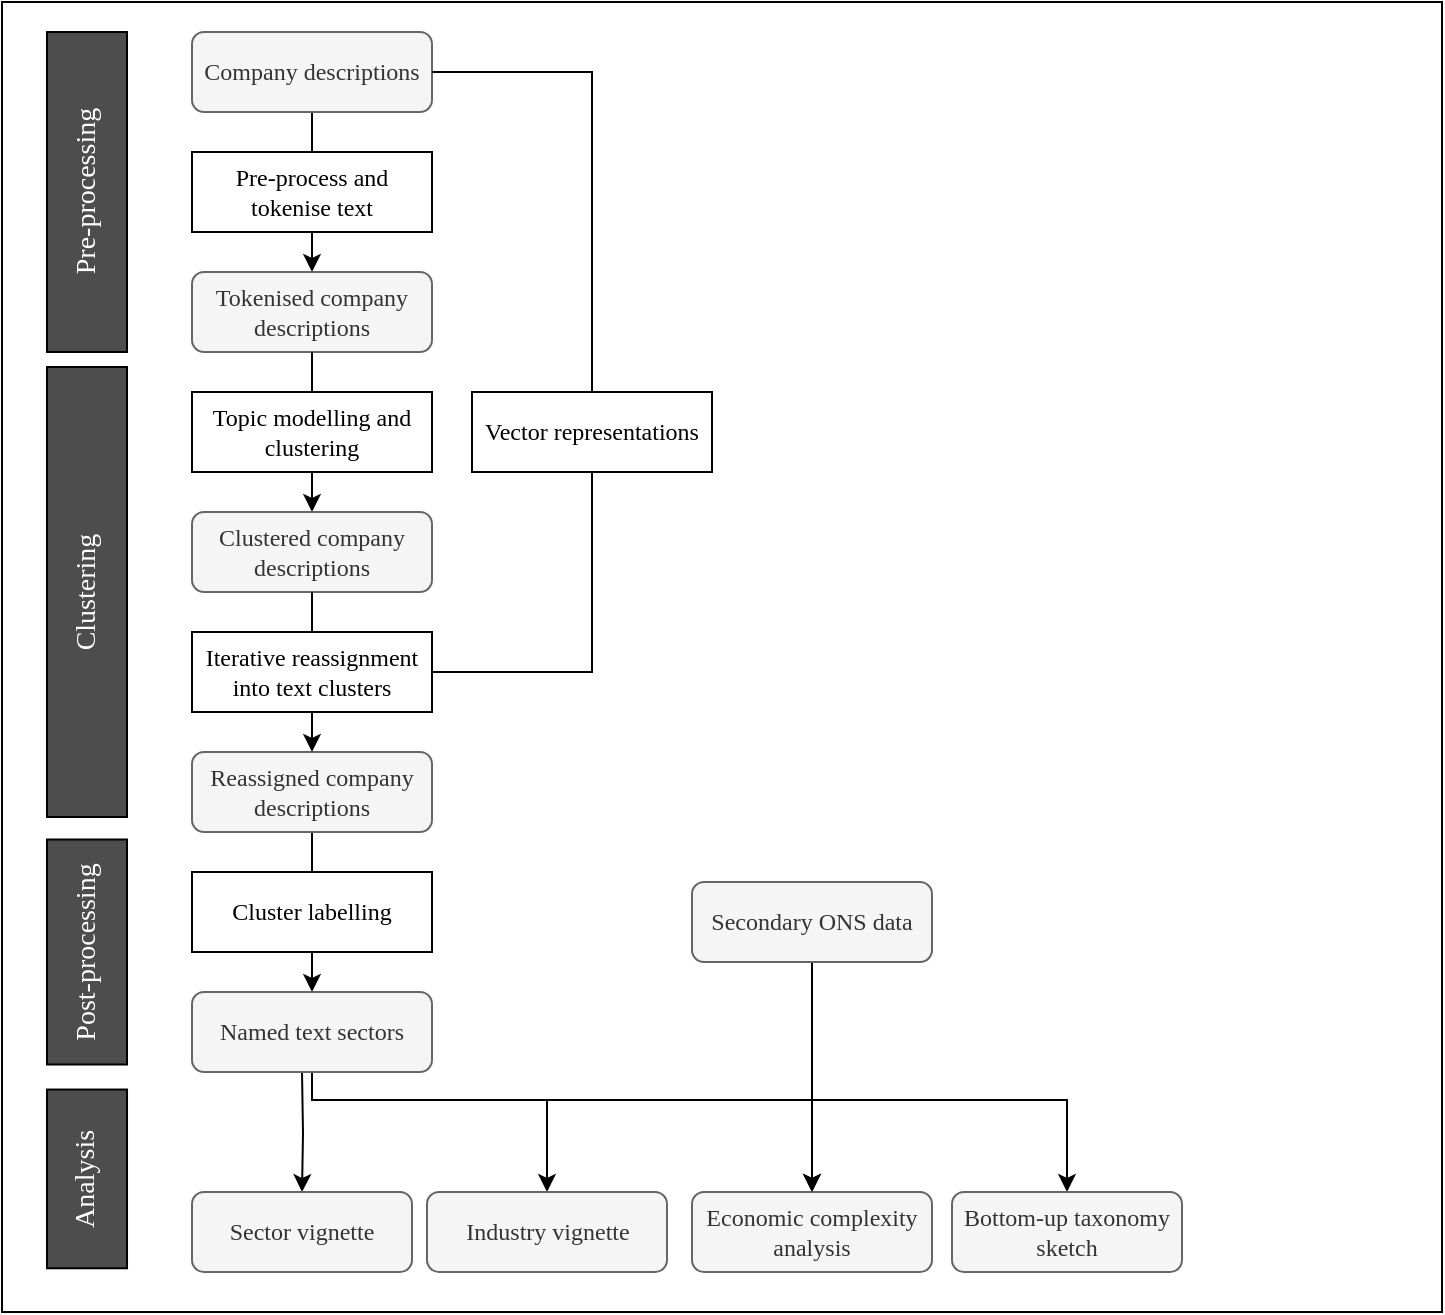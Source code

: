 <mxfile version="13.3.5" type="device"><diagram id="Ke6gVfEqxMlP0UCsoi6i" name="Page-1"><mxGraphModel dx="1106" dy="997" grid="1" gridSize="10" guides="1" tooltips="1" connect="1" arrows="1" fold="1" page="1" pageScale="1" pageWidth="827" pageHeight="1169" math="0" shadow="0"><root><mxCell id="0"/><mxCell id="1" parent="0"/><mxCell id="h5LmkTC7bNtDYhyj33zF-37" value="" style="rounded=0;whiteSpace=wrap;html=1;fillColor=none;" parent="1" vertex="1"><mxGeometry x="90" y="105" width="720" height="655" as="geometry"/></mxCell><mxCell id="R1tgajrasuv8HbhAA_gq-3" style="edgeStyle=orthogonalEdgeStyle;rounded=0;orthogonalLoop=1;jettySize=auto;html=1;exitX=0.5;exitY=1;exitDx=0;exitDy=0;entryX=0.5;entryY=0;entryDx=0;entryDy=0;fontFamily=Times New Roman;" parent="1" source="R1tgajrasuv8HbhAA_gq-1" edge="1"><mxGeometry relative="1" as="geometry"><mxPoint x="245" y="240" as="targetPoint"/></mxGeometry></mxCell><mxCell id="R1tgajrasuv8HbhAA_gq-1" value="Company descriptions" style="rounded=1;whiteSpace=wrap;html=1;fillColor=#f5f5f5;strokeColor=#666666;fontColor=#333333;fontFamily=Times New Roman;" parent="1" vertex="1"><mxGeometry x="185" y="120" width="120" height="40" as="geometry"/></mxCell><mxCell id="R1tgajrasuv8HbhAA_gq-20" value="Pre-process and tokenise text" style="rounded=0;whiteSpace=wrap;html=1;fontFamily=Times New Roman;" parent="1" vertex="1"><mxGeometry x="185" y="180" width="120" height="40" as="geometry"/></mxCell><mxCell id="R1tgajrasuv8HbhAA_gq-40" value="&lt;font color=&quot;#ffffff&quot; style=&quot;font-size: 14px;&quot;&gt;Pre-processing&lt;/font&gt;" style="rounded=0;whiteSpace=wrap;html=1;fontFamily=Times New Roman;rotation=-90;fontSize=14;align=center;fillColor=#4D4D4D;" parent="1" vertex="1"><mxGeometry x="52.5" y="180" width="160" height="40" as="geometry"/></mxCell><mxCell id="R1tgajrasuv8HbhAA_gq-41" value="&lt;font color=&quot;#ffffff&quot; style=&quot;font-size: 14px&quot;&gt;Clustering&lt;/font&gt;" style="rounded=0;whiteSpace=wrap;html=1;fontFamily=Times New Roman;rotation=-90;fontSize=14;align=center;fillColor=#4D4D4D;" parent="1" vertex="1"><mxGeometry x="20" y="380" width="225" height="40" as="geometry"/></mxCell><mxCell id="R1tgajrasuv8HbhAA_gq-42" value="&lt;font color=&quot;#ffffff&quot; style=&quot;font-size: 14px;&quot;&gt;Post-processing&lt;br style=&quot;font-size: 14px;&quot;&gt;&lt;/font&gt;" style="rounded=0;whiteSpace=wrap;html=1;fontFamily=Times New Roman;rotation=-90;fontSize=14;align=center;fillColor=#4D4D4D;" parent="1" vertex="1"><mxGeometry x="76.25" y="560" width="112.5" height="40" as="geometry"/></mxCell><mxCell id="h5LmkTC7bNtDYhyj33zF-3" value="Tokenised company descriptions" style="rounded=1;whiteSpace=wrap;html=1;fillColor=#f5f5f5;strokeColor=#666666;fontColor=#333333;fontFamily=Times New Roman;" parent="1" vertex="1"><mxGeometry x="185" y="240" width="120" height="40" as="geometry"/></mxCell><mxCell id="h5LmkTC7bNtDYhyj33zF-5" style="edgeStyle=orthogonalEdgeStyle;rounded=0;orthogonalLoop=1;jettySize=auto;html=1;exitX=0.5;exitY=1;exitDx=0;exitDy=0;entryX=0.5;entryY=0;entryDx=0;entryDy=0;fontFamily=Times New Roman;" parent="1" source="h5LmkTC7bNtDYhyj33zF-3" target="h5LmkTC7bNtDYhyj33zF-6" edge="1"><mxGeometry relative="1" as="geometry"><mxPoint x="255" y="180" as="sourcePoint"/><mxPoint x="255" y="250" as="targetPoint"/></mxGeometry></mxCell><mxCell id="h5LmkTC7bNtDYhyj33zF-6" value="Clustered company descriptions" style="rounded=1;whiteSpace=wrap;html=1;fillColor=#f5f5f5;strokeColor=#666666;fontColor=#333333;fontFamily=Times New Roman;" parent="1" vertex="1"><mxGeometry x="185" y="360" width="120" height="40" as="geometry"/></mxCell><mxCell id="h5LmkTC7bNtDYhyj33zF-4" value="Topic modelling and clustering" style="rounded=0;whiteSpace=wrap;html=1;fontFamily=Times New Roman;" parent="1" vertex="1"><mxGeometry x="185" y="300" width="120" height="40" as="geometry"/></mxCell><mxCell id="h5LmkTC7bNtDYhyj33zF-24" style="edgeStyle=orthogonalEdgeStyle;rounded=0;orthogonalLoop=1;jettySize=auto;html=1;exitX=0.5;exitY=1;exitDx=0;exitDy=0;entryX=0.5;entryY=0;entryDx=0;entryDy=0;endArrow=classic;endFill=1;" parent="1" source="h5LmkTC7bNtDYhyj33zF-9" target="h5LmkTC7bNtDYhyj33zF-23" edge="1"><mxGeometry relative="1" as="geometry"/></mxCell><mxCell id="h5LmkTC7bNtDYhyj33zF-9" value="Reassigned company descriptions" style="rounded=1;whiteSpace=wrap;html=1;fillColor=#f5f5f5;strokeColor=#666666;fontColor=#333333;fontFamily=Times New Roman;" parent="1" vertex="1"><mxGeometry x="185" y="480" width="120" height="40" as="geometry"/></mxCell><mxCell id="h5LmkTC7bNtDYhyj33zF-12" style="edgeStyle=orthogonalEdgeStyle;rounded=0;orthogonalLoop=1;jettySize=auto;html=1;exitX=0.5;exitY=1;exitDx=0;exitDy=0;fontFamily=Times New Roman;" parent="1" source="h5LmkTC7bNtDYhyj33zF-6" target="h5LmkTC7bNtDYhyj33zF-9" edge="1"><mxGeometry relative="1" as="geometry"><mxPoint x="255" y="290" as="sourcePoint"/><mxPoint x="255" y="370" as="targetPoint"/></mxGeometry></mxCell><mxCell id="h5LmkTC7bNtDYhyj33zF-11" value="Iterative reassignment into text clusters" style="rounded=0;whiteSpace=wrap;html=1;fontFamily=Times New Roman;" parent="1" vertex="1"><mxGeometry x="185" y="420" width="120" height="40" as="geometry"/></mxCell><mxCell id="h5LmkTC7bNtDYhyj33zF-18" style="edgeStyle=orthogonalEdgeStyle;rounded=0;orthogonalLoop=1;jettySize=auto;html=1;exitX=0.5;exitY=1;exitDx=0;exitDy=0;entryX=1;entryY=0.5;entryDx=0;entryDy=0;endArrow=none;endFill=0;" parent="1" source="h5LmkTC7bNtDYhyj33zF-13" target="h5LmkTC7bNtDYhyj33zF-11" edge="1"><mxGeometry relative="1" as="geometry"/></mxCell><mxCell id="h5LmkTC7bNtDYhyj33zF-13" value="Vector representations" style="rounded=0;whiteSpace=wrap;html=1;fontFamily=Times New Roman;" parent="1" vertex="1"><mxGeometry x="325" y="300" width="120" height="40" as="geometry"/></mxCell><mxCell id="h5LmkTC7bNtDYhyj33zF-14" style="edgeStyle=orthogonalEdgeStyle;rounded=0;orthogonalLoop=1;jettySize=auto;html=1;exitX=1;exitY=0.5;exitDx=0;exitDy=0;entryX=0.5;entryY=0;entryDx=0;entryDy=0;fontFamily=Times New Roman;endArrow=none;endFill=0;" parent="1" source="R1tgajrasuv8HbhAA_gq-1" target="h5LmkTC7bNtDYhyj33zF-13" edge="1"><mxGeometry relative="1" as="geometry"><mxPoint x="255" y="170" as="sourcePoint"/><mxPoint x="255" y="250" as="targetPoint"/></mxGeometry></mxCell><mxCell id="h5LmkTC7bNtDYhyj33zF-20" value="Cluster labelling" style="rounded=0;whiteSpace=wrap;html=1;fontFamily=Times New Roman;" parent="1" vertex="1"><mxGeometry x="185" y="540" width="120" height="40" as="geometry"/></mxCell><mxCell id="sCUKcswZpo9en43ONBHM-9" style="edgeStyle=orthogonalEdgeStyle;rounded=0;orthogonalLoop=1;jettySize=auto;html=1;entryX=0.5;entryY=0;entryDx=0;entryDy=0;" edge="1" parent="1" target="h5LmkTC7bNtDYhyj33zF-29"><mxGeometry relative="1" as="geometry"><mxPoint x="240" y="640" as="sourcePoint"/></mxGeometry></mxCell><mxCell id="sCUKcswZpo9en43ONBHM-10" style="edgeStyle=orthogonalEdgeStyle;rounded=0;orthogonalLoop=1;jettySize=auto;html=1;exitX=0.5;exitY=1;exitDx=0;exitDy=0;entryX=0.5;entryY=0;entryDx=0;entryDy=0;" edge="1" parent="1" source="h5LmkTC7bNtDYhyj33zF-23" target="h5LmkTC7bNtDYhyj33zF-30"><mxGeometry relative="1" as="geometry"><Array as="points"><mxPoint x="245" y="654"/><mxPoint x="363" y="654"/></Array></mxGeometry></mxCell><mxCell id="sCUKcswZpo9en43ONBHM-11" style="edgeStyle=orthogonalEdgeStyle;rounded=0;orthogonalLoop=1;jettySize=auto;html=1;exitX=0.5;exitY=1;exitDx=0;exitDy=0;" edge="1" parent="1" source="h5LmkTC7bNtDYhyj33zF-23" target="sCUKcswZpo9en43ONBHM-1"><mxGeometry relative="1" as="geometry"><Array as="points"><mxPoint x="245" y="654"/><mxPoint x="495" y="654"/></Array></mxGeometry></mxCell><mxCell id="sCUKcswZpo9en43ONBHM-12" style="edgeStyle=orthogonalEdgeStyle;rounded=0;orthogonalLoop=1;jettySize=auto;html=1;exitX=0.5;exitY=1;exitDx=0;exitDy=0;entryX=0.5;entryY=0;entryDx=0;entryDy=0;" edge="1" parent="1" source="h5LmkTC7bNtDYhyj33zF-23" target="h5LmkTC7bNtDYhyj33zF-31"><mxGeometry relative="1" as="geometry"><Array as="points"><mxPoint x="245" y="654"/><mxPoint x="623" y="654"/></Array></mxGeometry></mxCell><mxCell id="h5LmkTC7bNtDYhyj33zF-23" value="Named text sectors" style="rounded=1;whiteSpace=wrap;html=1;fillColor=#f5f5f5;strokeColor=#666666;fontColor=#333333;fontFamily=Times New Roman;" parent="1" vertex="1"><mxGeometry x="185" y="600" width="120" height="40" as="geometry"/></mxCell><mxCell id="h5LmkTC7bNtDYhyj33zF-28" value="&lt;font color=&quot;#ffffff&quot; style=&quot;font-size: 14px&quot;&gt;Analysis&lt;br style=&quot;font-size: 14px&quot;&gt;&lt;/font&gt;" style="rounded=0;whiteSpace=wrap;html=1;fontFamily=Times New Roman;rotation=-90;fontSize=14;align=center;fillColor=#4D4D4D;" parent="1" vertex="1"><mxGeometry x="87.82" y="673.45" width="89.38" height="40" as="geometry"/></mxCell><mxCell id="h5LmkTC7bNtDYhyj33zF-29" value="Sector vignette" style="rounded=1;whiteSpace=wrap;html=1;fillColor=#f5f5f5;strokeColor=#666666;fontColor=#333333;fontFamily=Times New Roman;" parent="1" vertex="1"><mxGeometry x="185" y="700" width="110" height="40" as="geometry"/></mxCell><mxCell id="h5LmkTC7bNtDYhyj33zF-30" value="Industry vignette" style="rounded=1;whiteSpace=wrap;html=1;fillColor=#f5f5f5;strokeColor=#666666;fontColor=#333333;fontFamily=Times New Roman;" parent="1" vertex="1"><mxGeometry x="302.5" y="700" width="120" height="40" as="geometry"/></mxCell><mxCell id="h5LmkTC7bNtDYhyj33zF-31" value="Bottom-up taxonomy sketch" style="rounded=1;whiteSpace=wrap;html=1;fillColor=#f5f5f5;strokeColor=#666666;fontColor=#333333;fontFamily=Times New Roman;" parent="1" vertex="1"><mxGeometry x="565" y="700" width="115" height="40" as="geometry"/></mxCell><mxCell id="sCUKcswZpo9en43ONBHM-1" value="Economic complexity analysis" style="rounded=1;whiteSpace=wrap;html=1;fillColor=#f5f5f5;strokeColor=#666666;fontColor=#333333;fontFamily=Times New Roman;" vertex="1" parent="1"><mxGeometry x="435" y="700" width="120" height="40" as="geometry"/></mxCell><mxCell id="sCUKcswZpo9en43ONBHM-17" style="edgeStyle=orthogonalEdgeStyle;rounded=0;orthogonalLoop=1;jettySize=auto;html=1;exitX=0.5;exitY=1;exitDx=0;exitDy=0;entryX=0.5;entryY=0;entryDx=0;entryDy=0;" edge="1" parent="1" source="sCUKcswZpo9en43ONBHM-13" target="sCUKcswZpo9en43ONBHM-1"><mxGeometry relative="1" as="geometry"/></mxCell><mxCell id="sCUKcswZpo9en43ONBHM-13" value="Secondary ONS data" style="rounded=1;whiteSpace=wrap;html=1;fillColor=#f5f5f5;strokeColor=#666666;fontColor=#333333;fontFamily=Times New Roman;" vertex="1" parent="1"><mxGeometry x="435" y="545" width="120" height="40" as="geometry"/></mxCell></root></mxGraphModel></diagram></mxfile>